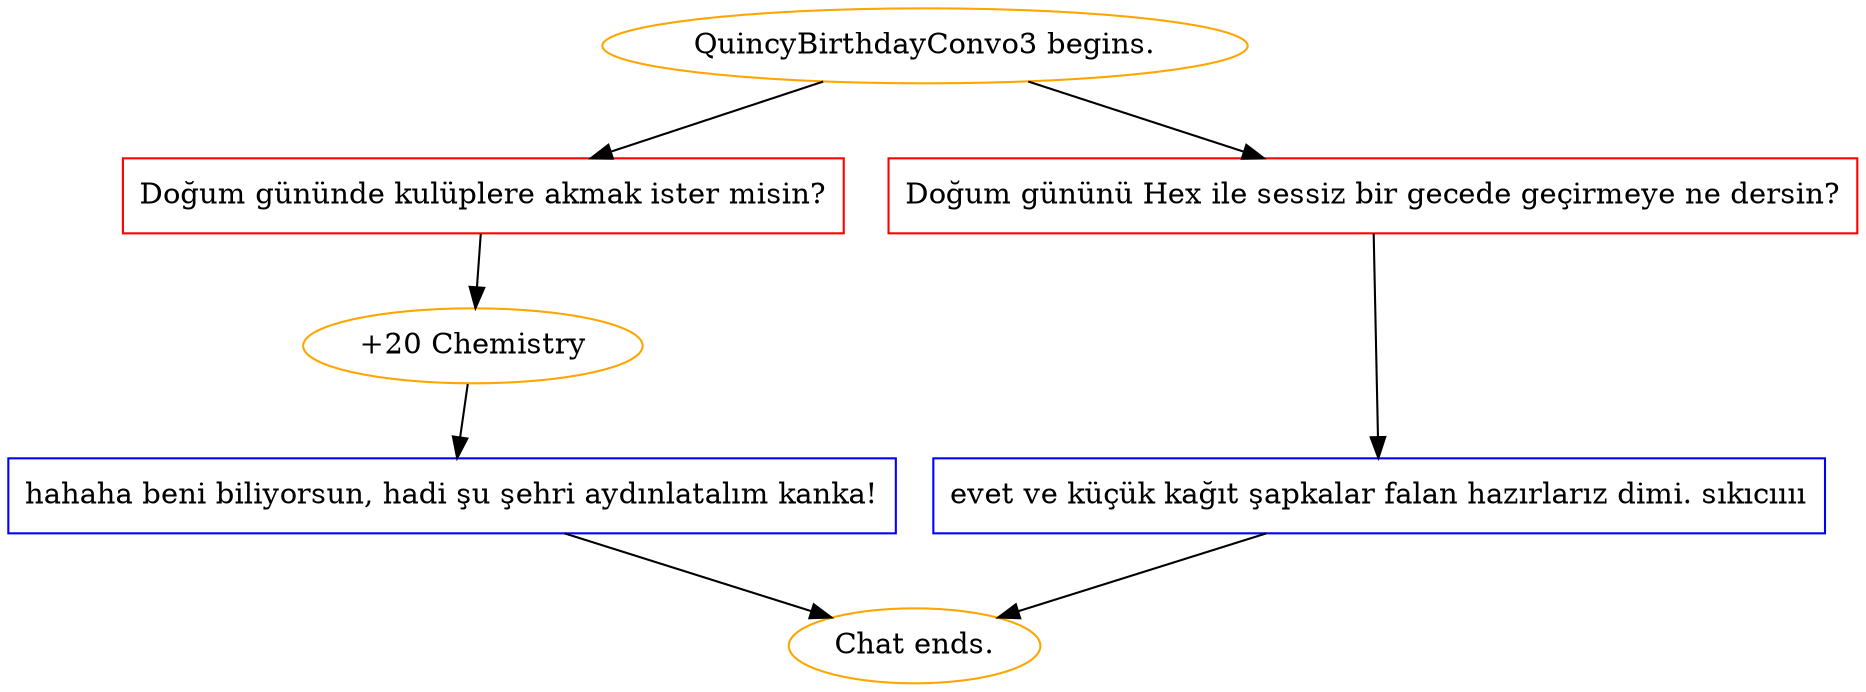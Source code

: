 digraph {
	"QuincyBirthdayConvo3 begins." [color=orange];
		"QuincyBirthdayConvo3 begins." -> j2495551856;
		"QuincyBirthdayConvo3 begins." -> j2877833652;
	j2495551856 [label="Doğum gününde kulüplere akmak ister misin?",shape=box,color=red];
		j2495551856 -> j2689301298;
	j2877833652 [label="Doğum gününü Hex ile sessiz bir gecede geçirmeye ne dersin?",shape=box,color=red];
		j2877833652 -> j4156003695;
	j2689301298 [label="+20 Chemistry",color=orange];
		j2689301298 -> j1664737079;
	j4156003695 [label="evet ve küçük kağıt şapkalar falan hazırlarız dimi. sıkıcıııı",shape=box,color=blue];
		j4156003695 -> "Chat ends.";
	j1664737079 [label="hahaha beni biliyorsun, hadi şu şehri aydınlatalım kanka!",shape=box,color=blue];
		j1664737079 -> "Chat ends.";
	"Chat ends." [color=orange];
}